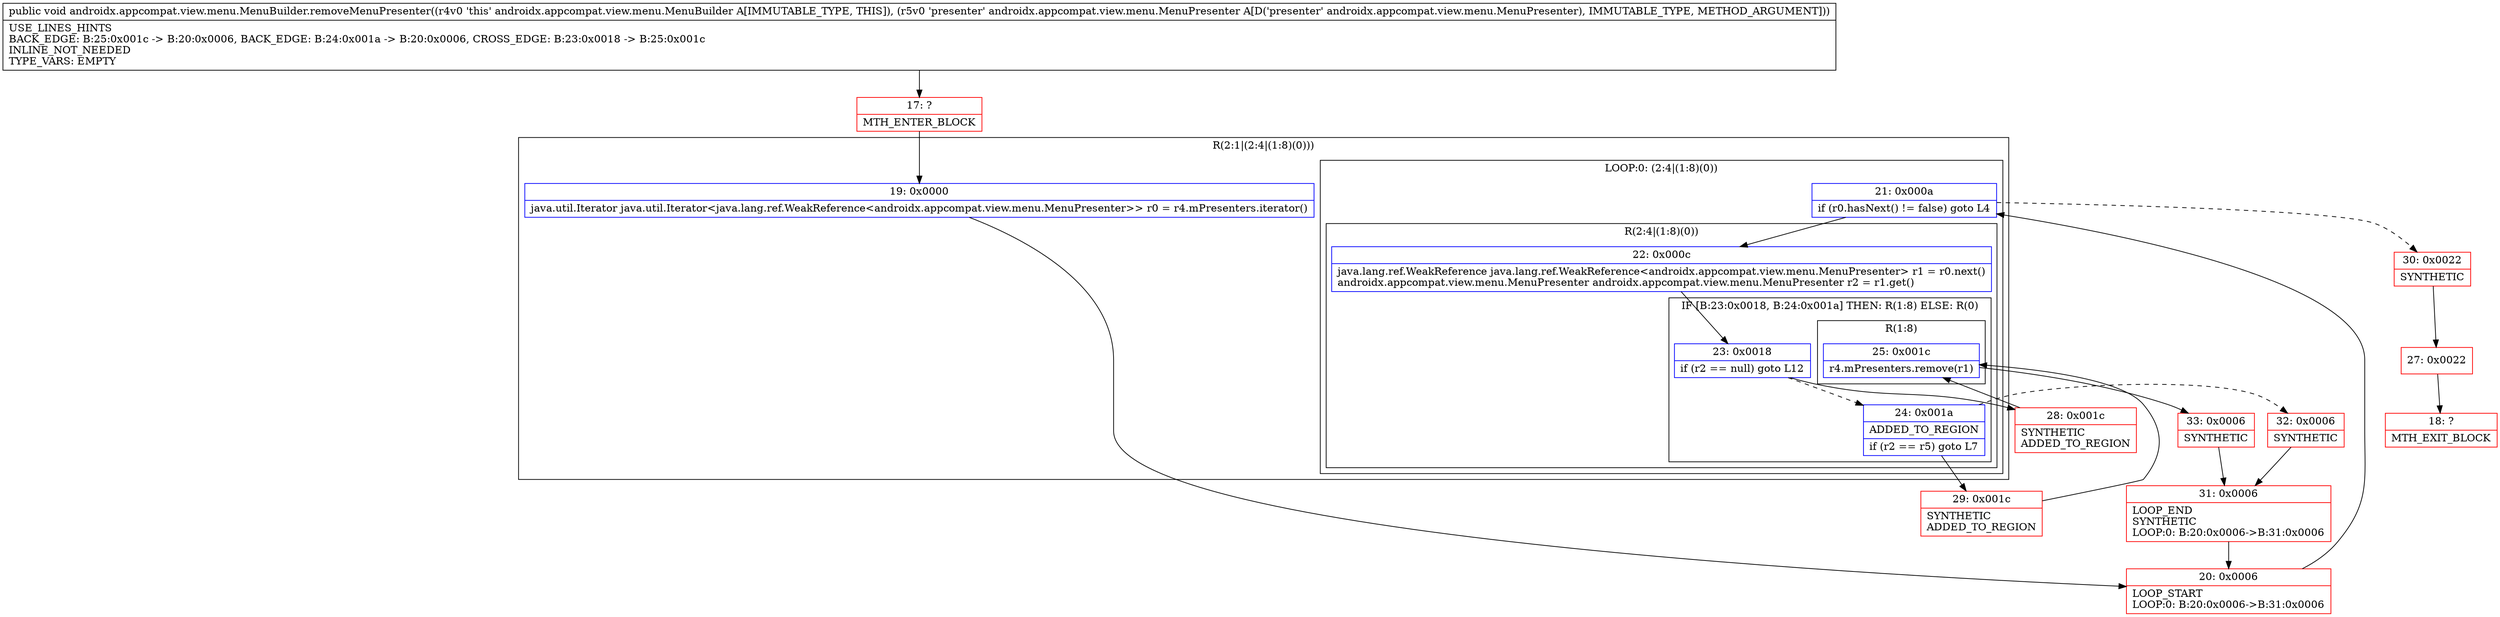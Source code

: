 digraph "CFG forandroidx.appcompat.view.menu.MenuBuilder.removeMenuPresenter(Landroidx\/appcompat\/view\/menu\/MenuPresenter;)V" {
subgraph cluster_Region_1540931165 {
label = "R(2:1|(2:4|(1:8)(0)))";
node [shape=record,color=blue];
Node_19 [shape=record,label="{19\:\ 0x0000|java.util.Iterator java.util.Iterator\<java.lang.ref.WeakReference\<androidx.appcompat.view.menu.MenuPresenter\>\> r0 = r4.mPresenters.iterator()\l}"];
subgraph cluster_LoopRegion_775024385 {
label = "LOOP:0: (2:4|(1:8)(0))";
node [shape=record,color=blue];
Node_21 [shape=record,label="{21\:\ 0x000a|if (r0.hasNext() != false) goto L4\l}"];
subgraph cluster_Region_633708605 {
label = "R(2:4|(1:8)(0))";
node [shape=record,color=blue];
Node_22 [shape=record,label="{22\:\ 0x000c|java.lang.ref.WeakReference java.lang.ref.WeakReference\<androidx.appcompat.view.menu.MenuPresenter\> r1 = r0.next()\landroidx.appcompat.view.menu.MenuPresenter androidx.appcompat.view.menu.MenuPresenter r2 = r1.get()\l}"];
subgraph cluster_IfRegion_1925609078 {
label = "IF [B:23:0x0018, B:24:0x001a] THEN: R(1:8) ELSE: R(0)";
node [shape=record,color=blue];
Node_23 [shape=record,label="{23\:\ 0x0018|if (r2 == null) goto L12\l}"];
Node_24 [shape=record,label="{24\:\ 0x001a|ADDED_TO_REGION\l|if (r2 == r5) goto L7\l}"];
subgraph cluster_Region_1819412467 {
label = "R(1:8)";
node [shape=record,color=blue];
Node_25 [shape=record,label="{25\:\ 0x001c|r4.mPresenters.remove(r1)\l}"];
}
subgraph cluster_Region_1841401512 {
label = "R(0)";
node [shape=record,color=blue];
}
}
}
}
}
Node_17 [shape=record,color=red,label="{17\:\ ?|MTH_ENTER_BLOCK\l}"];
Node_20 [shape=record,color=red,label="{20\:\ 0x0006|LOOP_START\lLOOP:0: B:20:0x0006\-\>B:31:0x0006\l}"];
Node_29 [shape=record,color=red,label="{29\:\ 0x001c|SYNTHETIC\lADDED_TO_REGION\l}"];
Node_33 [shape=record,color=red,label="{33\:\ 0x0006|SYNTHETIC\l}"];
Node_31 [shape=record,color=red,label="{31\:\ 0x0006|LOOP_END\lSYNTHETIC\lLOOP:0: B:20:0x0006\-\>B:31:0x0006\l}"];
Node_32 [shape=record,color=red,label="{32\:\ 0x0006|SYNTHETIC\l}"];
Node_28 [shape=record,color=red,label="{28\:\ 0x001c|SYNTHETIC\lADDED_TO_REGION\l}"];
Node_30 [shape=record,color=red,label="{30\:\ 0x0022|SYNTHETIC\l}"];
Node_27 [shape=record,color=red,label="{27\:\ 0x0022}"];
Node_18 [shape=record,color=red,label="{18\:\ ?|MTH_EXIT_BLOCK\l}"];
MethodNode[shape=record,label="{public void androidx.appcompat.view.menu.MenuBuilder.removeMenuPresenter((r4v0 'this' androidx.appcompat.view.menu.MenuBuilder A[IMMUTABLE_TYPE, THIS]), (r5v0 'presenter' androidx.appcompat.view.menu.MenuPresenter A[D('presenter' androidx.appcompat.view.menu.MenuPresenter), IMMUTABLE_TYPE, METHOD_ARGUMENT]))  | USE_LINES_HINTS\lBACK_EDGE: B:25:0x001c \-\> B:20:0x0006, BACK_EDGE: B:24:0x001a \-\> B:20:0x0006, CROSS_EDGE: B:23:0x0018 \-\> B:25:0x001c\lINLINE_NOT_NEEDED\lTYPE_VARS: EMPTY\l}"];
MethodNode -> Node_17;Node_19 -> Node_20;
Node_21 -> Node_22;
Node_21 -> Node_30[style=dashed];
Node_22 -> Node_23;
Node_23 -> Node_24[style=dashed];
Node_23 -> Node_28;
Node_24 -> Node_29;
Node_24 -> Node_32[style=dashed];
Node_25 -> Node_33;
Node_17 -> Node_19;
Node_20 -> Node_21;
Node_29 -> Node_25;
Node_33 -> Node_31;
Node_31 -> Node_20;
Node_32 -> Node_31;
Node_28 -> Node_25;
Node_30 -> Node_27;
Node_27 -> Node_18;
}

